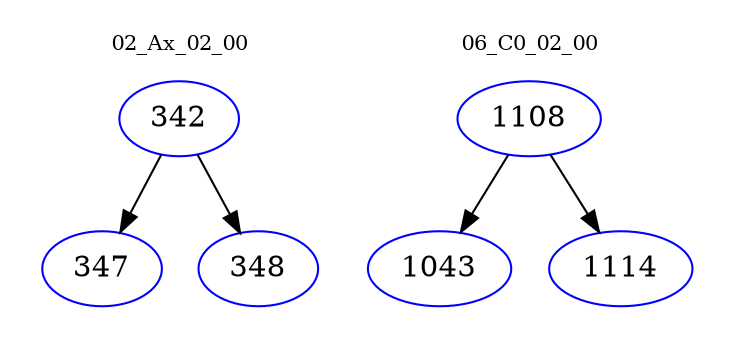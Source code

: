 digraph{
subgraph cluster_0 {
color = white
label = "02_Ax_02_00";
fontsize=10;
T0_342 [label="342", color="blue"]
T0_342 -> T0_347 [color="black"]
T0_347 [label="347", color="blue"]
T0_342 -> T0_348 [color="black"]
T0_348 [label="348", color="blue"]
}
subgraph cluster_1 {
color = white
label = "06_C0_02_00";
fontsize=10;
T1_1108 [label="1108", color="blue"]
T1_1108 -> T1_1043 [color="black"]
T1_1043 [label="1043", color="blue"]
T1_1108 -> T1_1114 [color="black"]
T1_1114 [label="1114", color="blue"]
}
}
